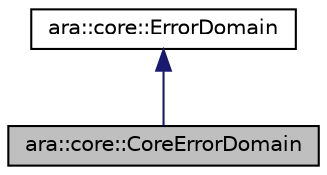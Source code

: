 digraph "ara::core::CoreErrorDomain"
{
 // LATEX_PDF_SIZE
  edge [fontname="Helvetica",fontsize="10",labelfontname="Helvetica",labelfontsize="10"];
  node [fontname="Helvetica",fontsize="10",shape=record];
  Node1 [label="ara::core::CoreErrorDomain",height=0.2,width=0.4,color="black", fillcolor="grey75", style="filled", fontcolor="black",tooltip="An error domain for errors originating from the CORE Functional Cluster."];
  Node2 -> Node1 [dir="back",color="midnightblue",fontsize="10",style="solid",fontname="Helvetica"];
  Node2 [label="ara::core::ErrorDomain",height=0.2,width=0.4,color="black", fillcolor="white", style="filled",URL="$classara_1_1core_1_1ErrorDomain.html",tooltip="Encapsulation of an error domain."];
}
